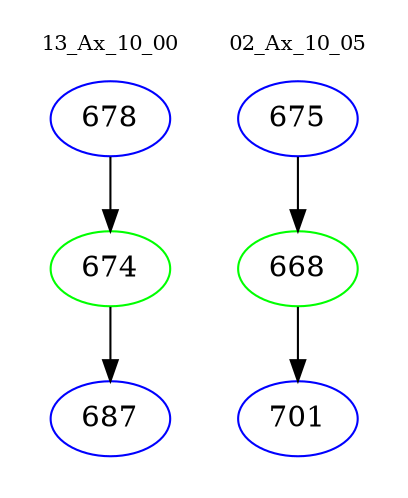 digraph{
subgraph cluster_0 {
color = white
label = "13_Ax_10_00";
fontsize=10;
T0_678 [label="678", color="blue"]
T0_678 -> T0_674 [color="black"]
T0_674 [label="674", color="green"]
T0_674 -> T0_687 [color="black"]
T0_687 [label="687", color="blue"]
}
subgraph cluster_1 {
color = white
label = "02_Ax_10_05";
fontsize=10;
T1_675 [label="675", color="blue"]
T1_675 -> T1_668 [color="black"]
T1_668 [label="668", color="green"]
T1_668 -> T1_701 [color="black"]
T1_701 [label="701", color="blue"]
}
}
